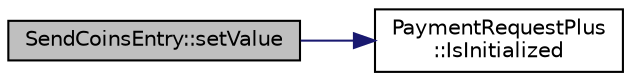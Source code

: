 digraph "SendCoinsEntry::setValue"
{
  edge [fontname="Helvetica",fontsize="10",labelfontname="Helvetica",labelfontsize="10"];
  node [fontname="Helvetica",fontsize="10",shape=record];
  rankdir="LR";
  Node147 [label="SendCoinsEntry::setValue",height=0.2,width=0.4,color="black", fillcolor="grey75", style="filled", fontcolor="black"];
  Node147 -> Node148 [color="midnightblue",fontsize="10",style="solid",fontname="Helvetica"];
  Node148 [label="PaymentRequestPlus\l::IsInitialized",height=0.2,width=0.4,color="black", fillcolor="white", style="filled",URL="$class_payment_request_plus.html#aa3d8c57af7c7bc4ffbc31da32e5a40a6"];
}
